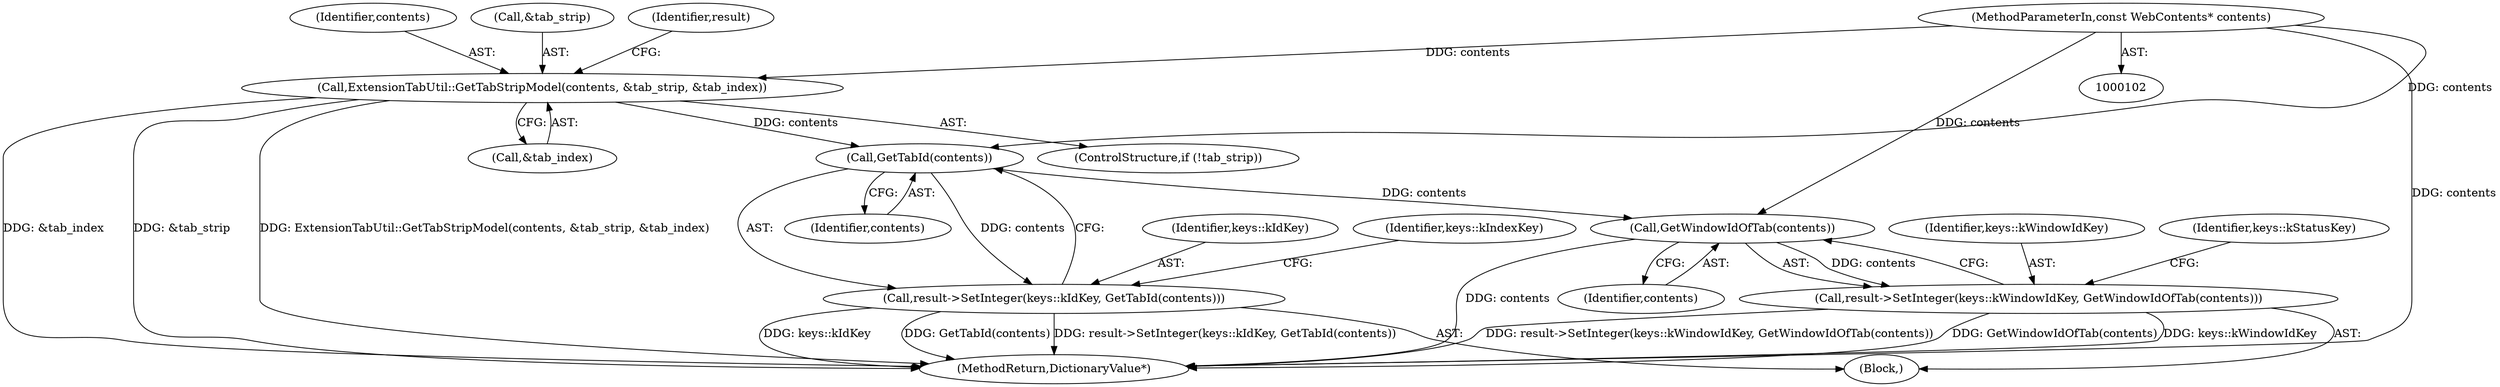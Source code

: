 digraph "0_Chrome_f7ae1f7a918f1973dca241a7a23169906eaf4fe3_8@pointer" {
"1000127" [label="(Call,GetTabId(contents))"];
"1000110" [label="(Call,ExtensionTabUtil::GetTabStripModel(contents, &tab_strip, &tab_index))"];
"1000103" [label="(MethodParameterIn,const WebContents* contents)"];
"1000125" [label="(Call,result->SetInteger(keys::kIdKey, GetTabId(contents)))"];
"1000134" [label="(Call,GetWindowIdOfTab(contents))"];
"1000132" [label="(Call,result->SetInteger(keys::kWindowIdKey, GetWindowIdOfTab(contents)))"];
"1000133" [label="(Identifier,keys::kWindowIdKey)"];
"1000134" [label="(Call,GetWindowIdOfTab(contents))"];
"1000114" [label="(Call,&tab_index)"];
"1000107" [label="(ControlStructure,if (!tab_strip))"];
"1000111" [label="(Identifier,contents)"];
"1000125" [label="(Call,result->SetInteger(keys::kIdKey, GetTabId(contents)))"];
"1000127" [label="(Call,GetTabId(contents))"];
"1000126" [label="(Identifier,keys::kIdKey)"];
"1000110" [label="(Call,ExtensionTabUtil::GetTabStripModel(contents, &tab_strip, &tab_index))"];
"1000128" [label="(Identifier,contents)"];
"1000112" [label="(Call,&tab_strip)"];
"1000103" [label="(MethodParameterIn,const WebContents* contents)"];
"1000137" [label="(Identifier,keys::kStatusKey)"];
"1000208" [label="(MethodReturn,DictionaryValue*)"];
"1000106" [label="(Block,)"];
"1000118" [label="(Identifier,result)"];
"1000135" [label="(Identifier,contents)"];
"1000132" [label="(Call,result->SetInteger(keys::kWindowIdKey, GetWindowIdOfTab(contents)))"];
"1000130" [label="(Identifier,keys::kIndexKey)"];
"1000127" -> "1000125"  [label="AST: "];
"1000127" -> "1000128"  [label="CFG: "];
"1000128" -> "1000127"  [label="AST: "];
"1000125" -> "1000127"  [label="CFG: "];
"1000127" -> "1000125"  [label="DDG: contents"];
"1000110" -> "1000127"  [label="DDG: contents"];
"1000103" -> "1000127"  [label="DDG: contents"];
"1000127" -> "1000134"  [label="DDG: contents"];
"1000110" -> "1000107"  [label="AST: "];
"1000110" -> "1000114"  [label="CFG: "];
"1000111" -> "1000110"  [label="AST: "];
"1000112" -> "1000110"  [label="AST: "];
"1000114" -> "1000110"  [label="AST: "];
"1000118" -> "1000110"  [label="CFG: "];
"1000110" -> "1000208"  [label="DDG: &tab_index"];
"1000110" -> "1000208"  [label="DDG: &tab_strip"];
"1000110" -> "1000208"  [label="DDG: ExtensionTabUtil::GetTabStripModel(contents, &tab_strip, &tab_index)"];
"1000103" -> "1000110"  [label="DDG: contents"];
"1000103" -> "1000102"  [label="AST: "];
"1000103" -> "1000208"  [label="DDG: contents"];
"1000103" -> "1000134"  [label="DDG: contents"];
"1000125" -> "1000106"  [label="AST: "];
"1000126" -> "1000125"  [label="AST: "];
"1000130" -> "1000125"  [label="CFG: "];
"1000125" -> "1000208"  [label="DDG: result->SetInteger(keys::kIdKey, GetTabId(contents))"];
"1000125" -> "1000208"  [label="DDG: keys::kIdKey"];
"1000125" -> "1000208"  [label="DDG: GetTabId(contents)"];
"1000134" -> "1000132"  [label="AST: "];
"1000134" -> "1000135"  [label="CFG: "];
"1000135" -> "1000134"  [label="AST: "];
"1000132" -> "1000134"  [label="CFG: "];
"1000134" -> "1000208"  [label="DDG: contents"];
"1000134" -> "1000132"  [label="DDG: contents"];
"1000132" -> "1000106"  [label="AST: "];
"1000133" -> "1000132"  [label="AST: "];
"1000137" -> "1000132"  [label="CFG: "];
"1000132" -> "1000208"  [label="DDG: result->SetInteger(keys::kWindowIdKey, GetWindowIdOfTab(contents))"];
"1000132" -> "1000208"  [label="DDG: GetWindowIdOfTab(contents)"];
"1000132" -> "1000208"  [label="DDG: keys::kWindowIdKey"];
}
